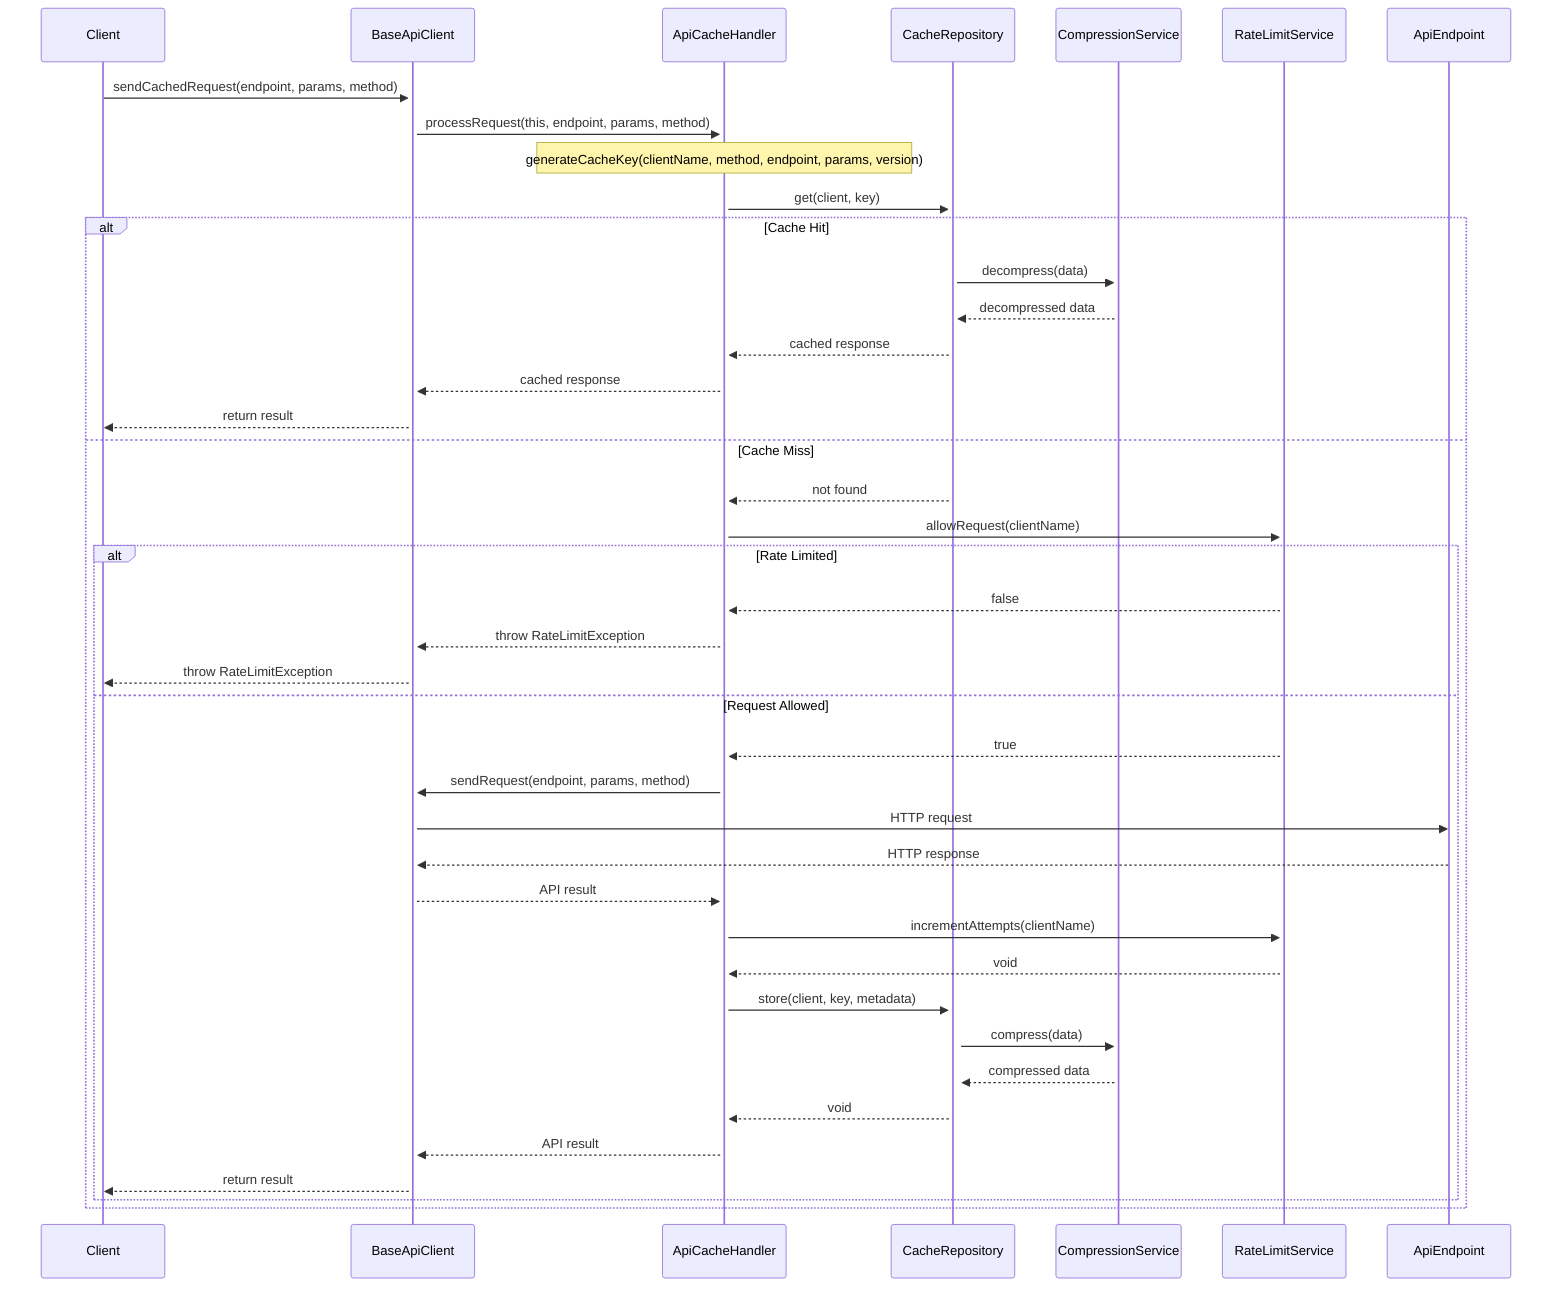 sequenceDiagram
    participant Client
    participant BaseApiClient
    participant ApiCacheHandler
    participant CacheRepository
    participant CompressionService
    participant RateLimitService
    participant ApiEndpoint
    
    %% 1) Client calls BaseApiClient
    Client->>+BaseApiClient: sendCachedRequest(endpoint, params, method)
    BaseApiClient->>+ApiCacheHandler: processRequest(this, endpoint, params, method)

    Note over ApiCacheHandler: generateCacheKey(clientName, method, endpoint, params, version)

    %% 2) Check cache
    ApiCacheHandler->>+CacheRepository: get(client, key)

    alt Cache Hit
        %% 3A) Cache hit: decompress and return
        CacheRepository->>+CompressionService: decompress(data)
        CompressionService-->>CacheRepository: decompressed data
        CacheRepository-->>ApiCacheHandler: cached response
        ApiCacheHandler-->>BaseApiClient: cached response
        BaseApiClient-->>Client: return result

    else Cache Miss
        %% 3B) Cache miss: check rate limit
        CacheRepository-->>ApiCacheHandler: not found
        ApiCacheHandler->>+RateLimitService: allowRequest(clientName)

        alt Rate Limited
            %% 4A) Rate limit triggered
            RateLimitService-->>ApiCacheHandler: false
            ApiCacheHandler-->>BaseApiClient: throw RateLimitException
            BaseApiClient-->>Client: throw RateLimitException

        else Request Allowed
            %% 4B) Rate limit OK: make real API call
            RateLimitService-->>ApiCacheHandler: true
            ApiCacheHandler->>BaseApiClient: sendRequest(endpoint, params, method)
            BaseApiClient->>ApiEndpoint: HTTP request
            ApiEndpoint-->>BaseApiClient: HTTP response
            BaseApiClient-->>ApiCacheHandler: API result

            %% 5) Track rate limit usage
            ApiCacheHandler->>RateLimitService: incrementAttempts(clientName)
            RateLimitService-->>ApiCacheHandler: void

            %% 6) Cache the fresh response
            ApiCacheHandler->>+CacheRepository: store(client, key, metadata)
            CacheRepository->>+CompressionService: compress(data)
            CompressionService-->>CacheRepository: compressed data
            CacheRepository-->>ApiCacheHandler: void

            %% 7) Return to client
            ApiCacheHandler-->>BaseApiClient: API result
            BaseApiClient-->>Client: return result
        end
    end